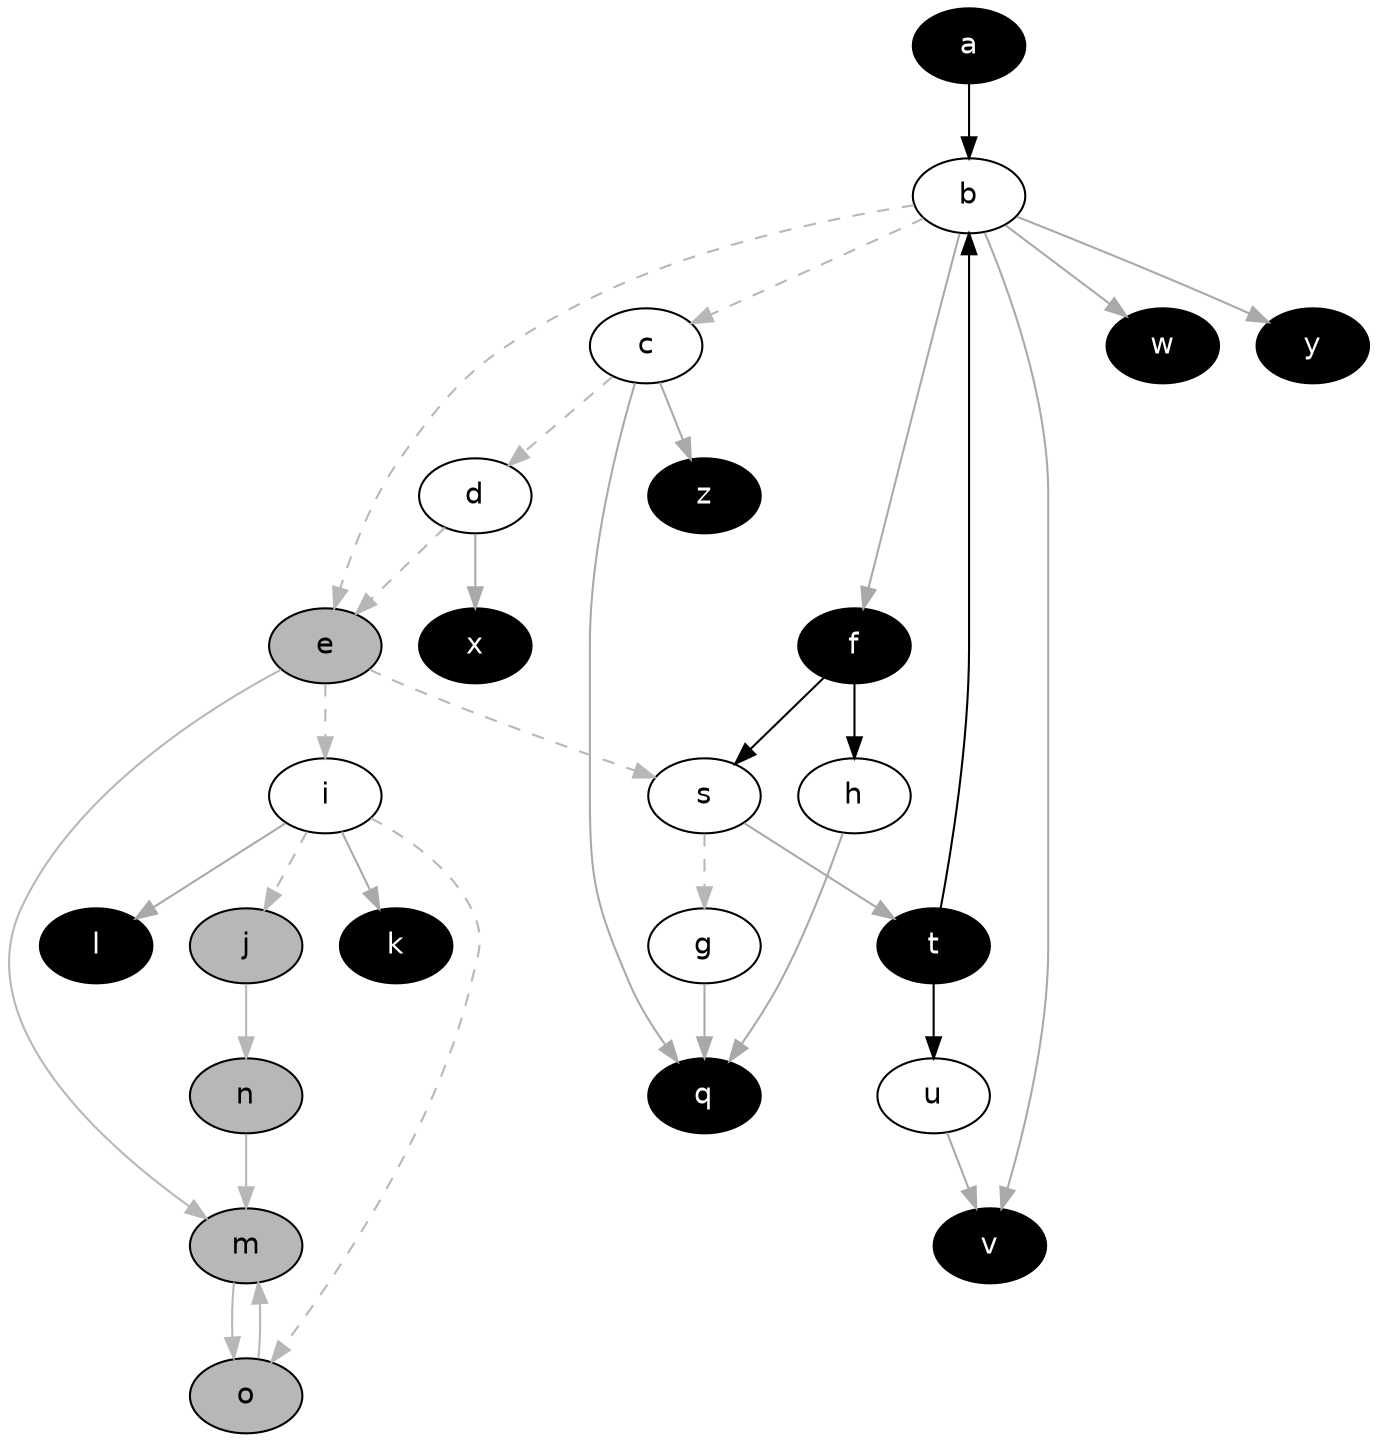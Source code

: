 digraph G {
  node [shape=oval style=filled fontname=Helvetica fontsize=14]
  node [fillcolor="#ffffff" fontcolor="#000000"] b c d s g h i u;
  node [fillcolor="#000000" fontcolor="#ffffff"] a t f k l q v w x y z;
  node [fillcolor="#b7b7b7" fontcolor="#000000"] e j m o n;
  edge [dir=forward, color="#000000", style="solid"]
        "a" -> "b";
        "t" -> "b";
        "f" -> "h";
        "f" -> "s";
        "t" -> "u";
  edge [dir=forward, color="#b7b7b7", style="dashed"]
        "b" -> "c";
        "c" -> "d";
        "b" -> "e";
        "d" -> "e";
        "s" -> "g";
        "e" -> "i";
        "i" -> "j";
        "i" -> "o";
        "e" -> "s";
  edge [dir=forward, color="#A9A9A9", style="solid"]
        "b" -> "f";
        "i" -> "k";
        "i" -> "l";
        "g" -> "q";
        "h" -> "q";
        "c" -> "q";
        "s" -> "t";
        "b" -> "v";
        "u" -> "v";
        "b" -> "w";
        "d" -> "x";
        "b" -> "y";
        "c" -> "z";
  edge [dir=forward, color="#b7b7b7", style="solid"]
        "e" -> "m";
        "o" -> "m";
        "n" -> "m";
        "j" -> "n";
        "m" -> "o";
}
